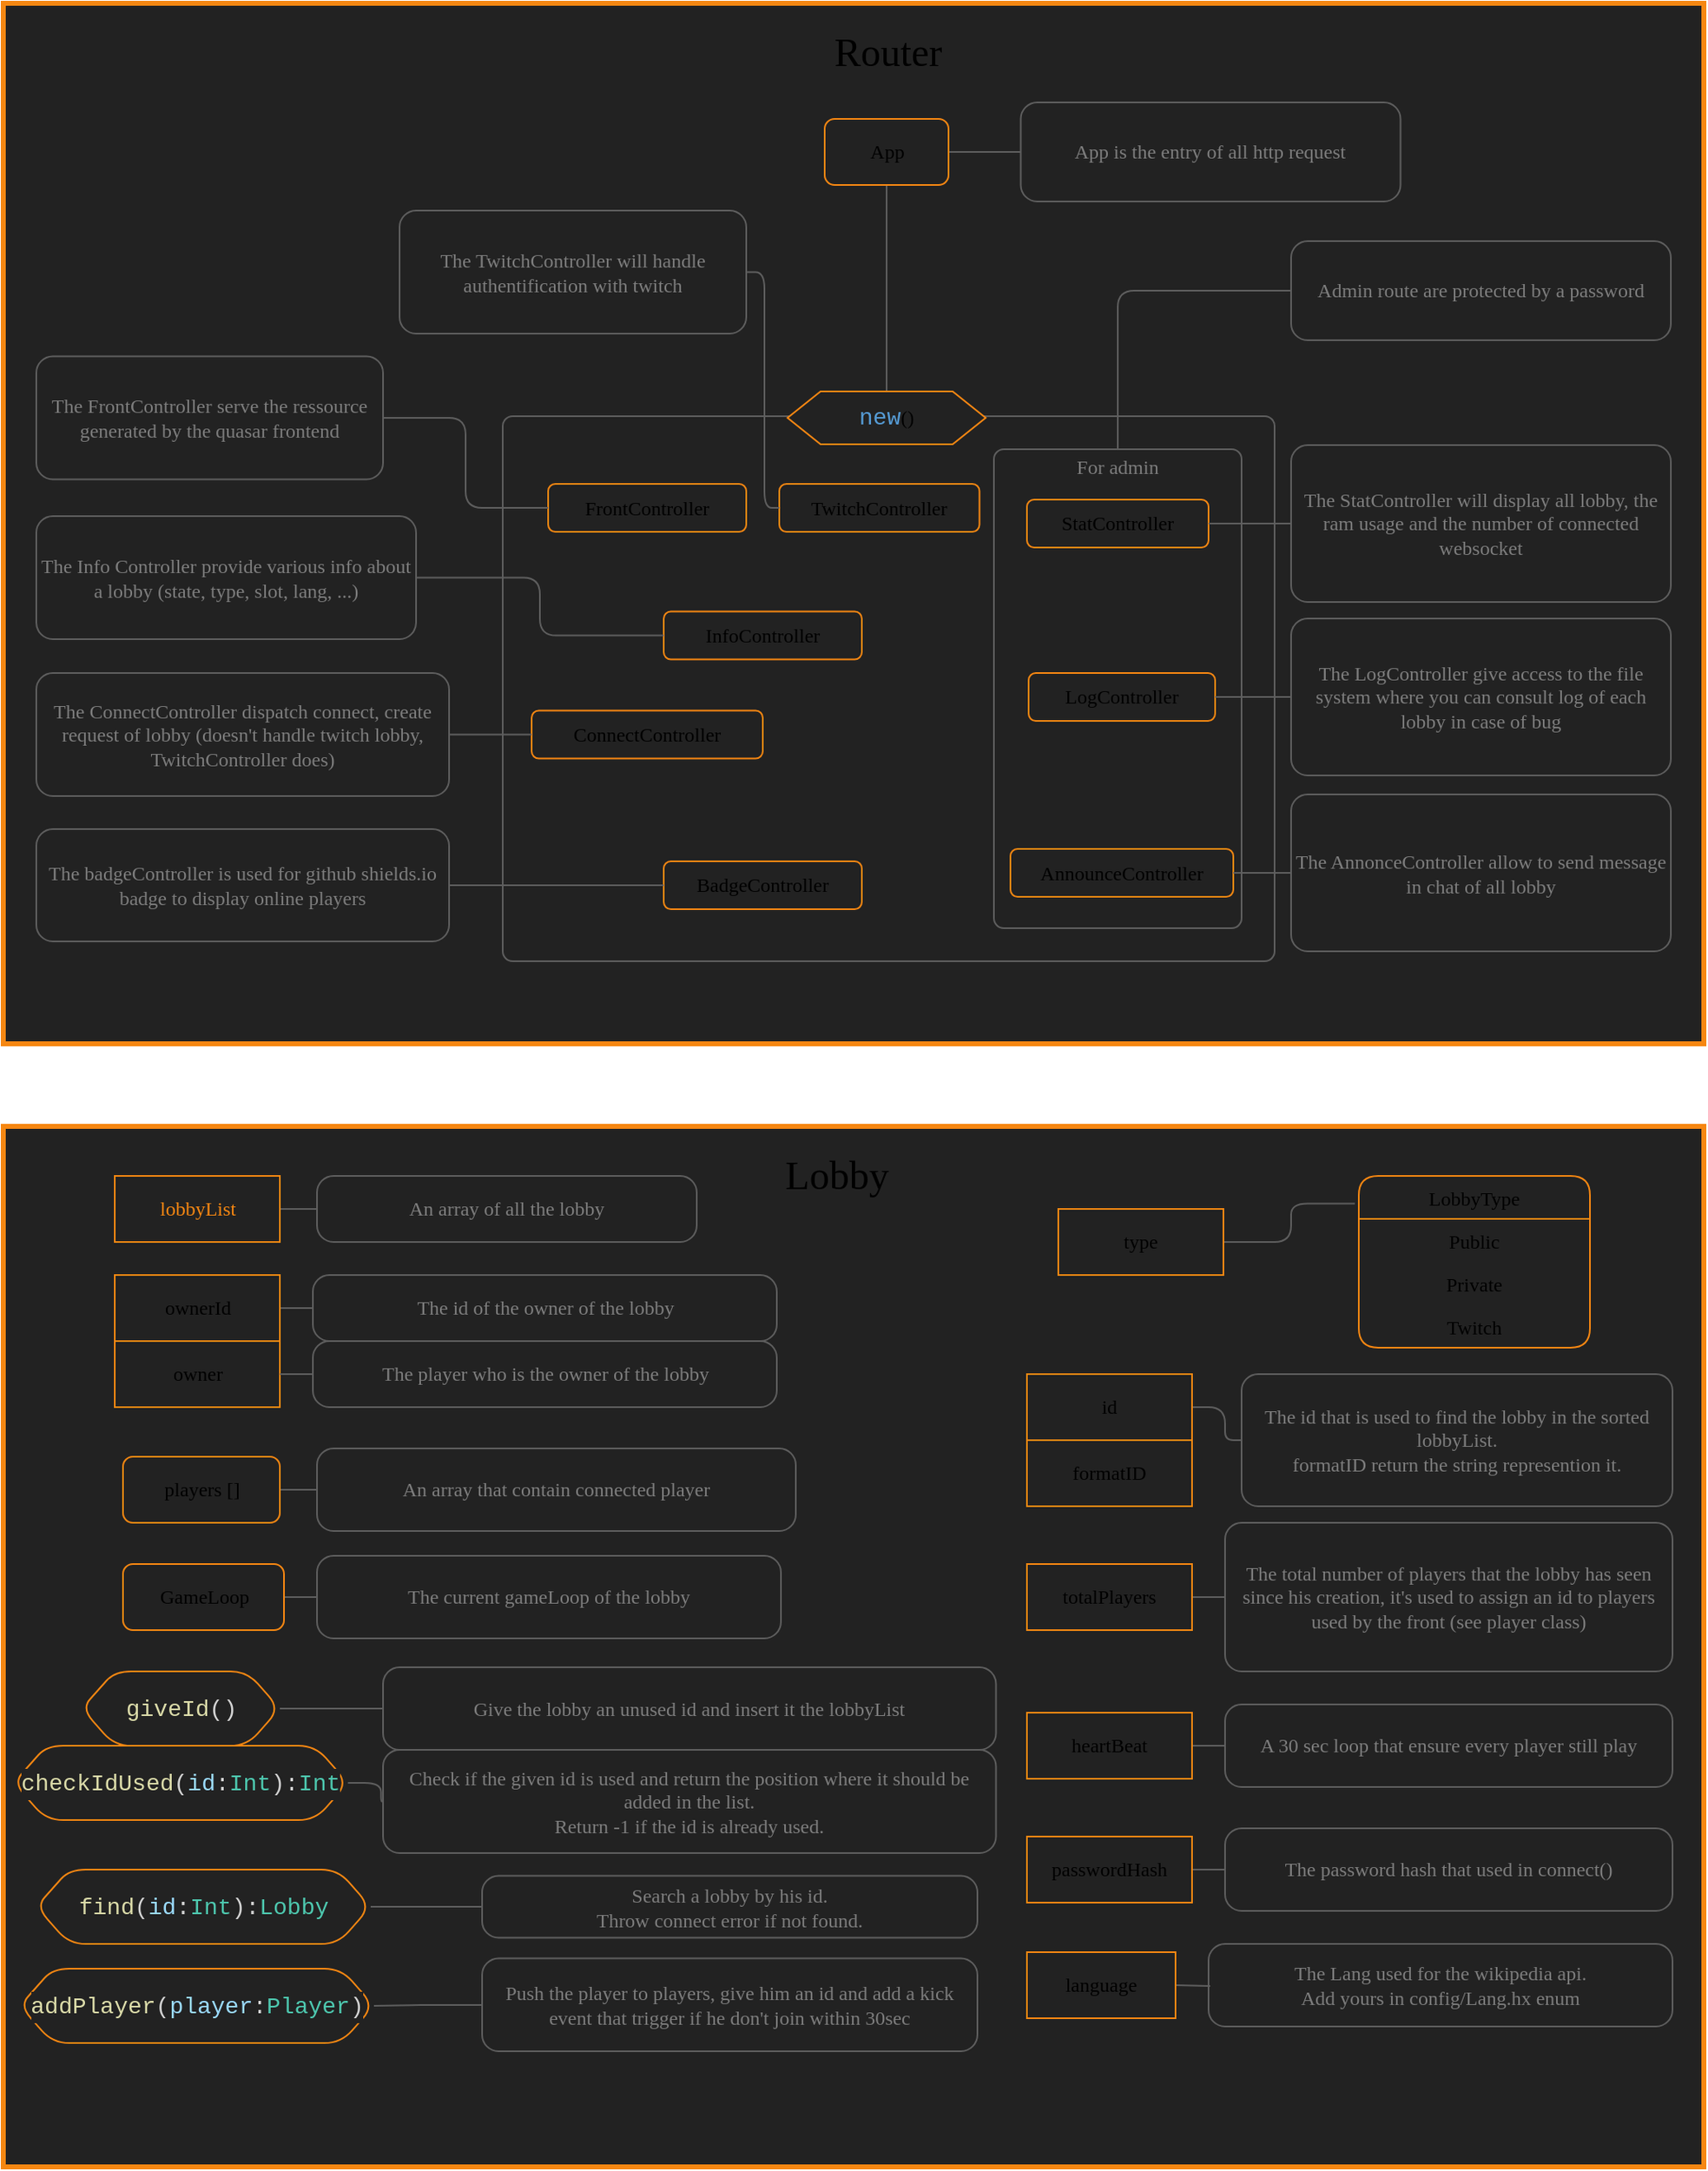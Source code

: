 <mxfile>
    <diagram id="pjzsyKu3NBpPR-54h08p" name="Page-1">
        <mxGraphModel dx="2702" dy="2285" grid="1" gridSize="10" guides="1" tooltips="1" connect="1" arrows="1" fold="1" page="1" pageScale="1" pageWidth="827" pageHeight="1169" math="0" shadow="0">
            <root>
                <mxCell id="0"/>
                <mxCell id="1" parent="0"/>
                <mxCell id="OTUqCdPUJppTRiebAdAl-3" value="" style="rounded=0;whiteSpace=wrap;html=1;fillColor=#222222;strokeColor=#f68712;shadow=0;glass=0;strokeWidth=3;fontFamily=Source Code Pro;fontSource=https%3A%2F%2Ffonts.googleapis.com%2Fcss%3Ffamily%3DSource%2BCode%2BPro;" parent="1" vertex="1">
                    <mxGeometry x="340" y="-1120" width="1030" height="630" as="geometry"/>
                </mxCell>
                <mxCell id="OTUqCdPUJppTRiebAdAl-6" value="&lt;font style=&quot;font-size: 24px&quot;&gt;Router&lt;/font&gt;" style="text;html=1;strokeColor=none;fillColor=none;align=center;verticalAlign=middle;whiteSpace=wrap;rounded=0;fontFamily=Source Code Pro;fontSource=https%3A%2F%2Ffonts.googleapis.com%2Fcss%3Ffamily%3DSource%2BCode%2BPro;" parent="1" vertex="1">
                    <mxGeometry x="856.25" y="-1100" width="40" height="20" as="geometry"/>
                </mxCell>
                <mxCell id="OTUqCdPUJppTRiebAdAl-53" style="edgeStyle=orthogonalEdgeStyle;rounded=0;orthogonalLoop=1;jettySize=auto;html=1;exitX=1;exitY=0.5;exitDx=0;exitDy=0;entryX=0;entryY=0.5;entryDx=0;entryDy=0;endArrow=none;endFill=0;strokeColor=#5E5E5E;fontFamily=Source Code Pro;fontSource=https%3A%2F%2Ffonts.googleapis.com%2Fcss%3Ffamily%3DSource%2BCode%2BPro;" parent="1" source="OTUqCdPUJppTRiebAdAl-8" target="OTUqCdPUJppTRiebAdAl-51" edge="1">
                    <mxGeometry relative="1" as="geometry"/>
                </mxCell>
                <mxCell id="OTUqCdPUJppTRiebAdAl-85" style="edgeStyle=orthogonalEdgeStyle;rounded=0;orthogonalLoop=1;jettySize=auto;html=1;entryX=0.5;entryY=0;entryDx=0;entryDy=0;fontFamily=Source Code Pro;fontSource=https%3A%2F%2Ffonts.googleapis.com%2Fcss%3Ffamily%3DSource%2BCode%2BPro;endArrow=none;endFill=0;strokeColor=#5E5E5E;" parent="1" source="OTUqCdPUJppTRiebAdAl-8" target="OTUqCdPUJppTRiebAdAl-50" edge="1">
                    <mxGeometry relative="1" as="geometry"/>
                </mxCell>
                <mxCell id="OTUqCdPUJppTRiebAdAl-8" value="App" style="rounded=1;whiteSpace=wrap;html=1;shadow=0;glass=0;strokeColor=#f68712;strokeWidth=1;fontFamily=Source Code Pro;fontSource=https%3A%2F%2Ffonts.googleapis.com%2Fcss%3Ffamily%3DSource%2BCode%2BPro;fillColor=none;" parent="1" vertex="1">
                    <mxGeometry x="837.5" y="-1050" width="75" height="40" as="geometry"/>
                </mxCell>
                <mxCell id="OTUqCdPUJppTRiebAdAl-51" value="&lt;font color=&quot;#7d7d7d&quot; style=&quot;font-size: 12px&quot;&gt;App is the entry of all http request&lt;/font&gt;" style="rounded=1;whiteSpace=wrap;html=1;shadow=0;glass=0;strokeWidth=1;gradientColor=none;strokeColor=#5E5E5E;fillColor=none;fontFamily=Source Code Pro;fontSource=https%3A%2F%2Ffonts.googleapis.com%2Fcss%3Ffamily%3DSource%2BCode%2BPro;absoluteArcSize=1;" parent="1" vertex="1">
                    <mxGeometry x="956.25" y="-1060" width="230" height="60" as="geometry"/>
                </mxCell>
                <mxCell id="OTUqCdPUJppTRiebAdAl-55" value="" style="rounded=1;whiteSpace=wrap;html=1;shadow=0;glass=0;strokeColor=#5E5E5E;strokeWidth=1;fillColor=none;gradientColor=none;fontFamily=Source Code Pro;fontSource=https%3A%2F%2Ffonts.googleapis.com%2Fcss%3Ffamily%3DSource%2BCode%2BPro;arcSize=12;absoluteArcSize=1;" parent="1" vertex="1">
                    <mxGeometry x="642.5" y="-870" width="467.5" height="330" as="geometry"/>
                </mxCell>
                <mxCell id="OTUqCdPUJppTRiebAdAl-50" value="&lt;span style=&quot;color: rgb(86 , 156 , 214) ; font-family: &amp;#34;consolas&amp;#34; , &amp;#34;courier new&amp;#34; , monospace ; font-size: 14px&quot;&gt;new&lt;/span&gt;()" style="shape=hexagon;perimeter=hexagonPerimeter2;whiteSpace=wrap;html=1;fixedSize=1;rounded=0;shadow=0;glass=0;strokeColor=#f68712;strokeWidth=1;gradientColor=none;fontFamily=Source Code Pro;fontSource=https%3A%2F%2Ffonts.googleapis.com%2Fcss%3Ffamily%3DSource%2BCode%2BPro;fillColor=#222;" parent="1" vertex="1">
                    <mxGeometry x="815" y="-885" width="120" height="32" as="geometry"/>
                </mxCell>
                <mxCell id="OTUqCdPUJppTRiebAdAl-56" value="" style="rounded=1;whiteSpace=wrap;html=1;shadow=0;glass=0;strokeColor=#5E5E5E;strokeWidth=1;fillColor=none;gradientColor=none;fontFamily=Source Code Pro;fontSource=https%3A%2F%2Ffonts.googleapis.com%2Fcss%3Ffamily%3DSource%2BCode%2BPro;absoluteArcSize=1;arcSize=12;" parent="1" vertex="1">
                    <mxGeometry x="940" y="-850" width="150" height="290" as="geometry"/>
                </mxCell>
                <mxCell id="OTUqCdPUJppTRiebAdAl-57" value="&lt;font color=&quot;#7d7d7d&quot;&gt;For admin&lt;/font&gt;" style="text;html=1;strokeColor=none;fillColor=none;align=center;verticalAlign=middle;whiteSpace=wrap;rounded=0;shadow=0;glass=0;fontFamily=Source Code Pro;fontSource=https%3A%2F%2Ffonts.googleapis.com%2Fcss%3Ffamily%3DSource%2BCode%2BPro;" parent="1" vertex="1">
                    <mxGeometry x="980" y="-849" width="70" height="20" as="geometry"/>
                </mxCell>
                <mxCell id="OTUqCdPUJppTRiebAdAl-58" value="StatController" style="rounded=1;whiteSpace=wrap;html=1;shadow=0;glass=0;strokeColor=#f68712;strokeWidth=1;fontFamily=Source Code Pro;fontSource=https%3A%2F%2Ffonts.googleapis.com%2Fcss%3Ffamily%3DSource%2BCode%2BPro;fillColor=none;" parent="1" vertex="1">
                    <mxGeometry x="960" y="-819.5" width="110" height="29" as="geometry"/>
                </mxCell>
                <mxCell id="OTUqCdPUJppTRiebAdAl-59" value="LogController" style="rounded=1;whiteSpace=wrap;html=1;shadow=0;glass=0;strokeColor=#f68712;strokeWidth=1;fontFamily=Source Code Pro;fontSource=https%3A%2F%2Ffonts.googleapis.com%2Fcss%3Ffamily%3DSource%2BCode%2BPro;fillColor=none;" parent="1" vertex="1">
                    <mxGeometry x="961.01" y="-714.5" width="112.97" height="29" as="geometry"/>
                </mxCell>
                <mxCell id="OTUqCdPUJppTRiebAdAl-60" value="AnnounceController" style="rounded=1;whiteSpace=wrap;html=1;shadow=0;glass=0;strokeColor=#f68712;strokeWidth=1;fontFamily=Source Code Pro;fontSource=https%3A%2F%2Ffonts.googleapis.com%2Fcss%3Ffamily%3DSource%2BCode%2BPro;fillColor=none;" parent="1" vertex="1">
                    <mxGeometry x="950" y="-608" width="135" height="29" as="geometry"/>
                </mxCell>
                <mxCell id="OTUqCdPUJppTRiebAdAl-62" style="edgeStyle=orthogonalEdgeStyle;rounded=1;orthogonalLoop=1;jettySize=auto;html=1;entryX=0.5;entryY=0;entryDx=0;entryDy=0;endArrow=none;endFill=0;strokeColor=#5E5E5E;fontFamily=Source Code Pro;fontSource=https%3A%2F%2Ffonts.googleapis.com%2Fcss%3Ffamily%3DSource%2BCode%2BPro;" parent="1" source="OTUqCdPUJppTRiebAdAl-61" target="OTUqCdPUJppTRiebAdAl-56" edge="1">
                    <mxGeometry relative="1" as="geometry"/>
                </mxCell>
                <mxCell id="OTUqCdPUJppTRiebAdAl-61" value="&lt;font color=&quot;#7d7d7d&quot; style=&quot;font-size: 12px&quot; data-font-src=&quot;https://fonts.googleapis.com/css?family=Source+Code+Pro&quot;&gt;Admin route are protected by a password&lt;/font&gt;" style="rounded=1;whiteSpace=wrap;html=1;shadow=0;glass=0;strokeWidth=1;gradientColor=none;strokeColor=#5E5E5E;fillColor=none;fontFamily=Source Code Pro;fontSource=https%3A%2F%2Ffonts.googleapis.com%2Fcss%3Ffamily%3DSource%2BCode%2BPro;absoluteArcSize=1;" parent="1" vertex="1">
                    <mxGeometry x="1120" y="-976" width="230" height="60" as="geometry"/>
                </mxCell>
                <mxCell id="OTUqCdPUJppTRiebAdAl-64" style="edgeStyle=orthogonalEdgeStyle;rounded=0;orthogonalLoop=1;jettySize=auto;html=1;entryX=1;entryY=0.5;entryDx=0;entryDy=0;endArrow=none;endFill=0;strokeColor=#5E5E5E;fontFamily=Source Code Pro;fontSource=https%3A%2F%2Ffonts.googleapis.com%2Fcss%3Ffamily%3DSource%2BCode%2BPro;" parent="1" source="OTUqCdPUJppTRiebAdAl-63" target="OTUqCdPUJppTRiebAdAl-58" edge="1">
                    <mxGeometry relative="1" as="geometry"/>
                </mxCell>
                <mxCell id="OTUqCdPUJppTRiebAdAl-63" value="&lt;font color=&quot;#7d7d7d&quot; style=&quot;font-size: 12px&quot;&gt;The StatController will display all lobby, the ram usage and the number of connected websocket&lt;/font&gt;" style="rounded=1;whiteSpace=wrap;html=1;shadow=0;glass=0;strokeWidth=1;gradientColor=none;strokeColor=#5E5E5E;fillColor=none;perimeterSpacing=0;sketch=0;fontFamily=Source Code Pro;fontSource=https%3A%2F%2Ffonts.googleapis.com%2Fcss%3Ffamily%3DSource%2BCode%2BPro;absoluteArcSize=1;" parent="1" vertex="1">
                    <mxGeometry x="1120" y="-852.5" width="230" height="95" as="geometry"/>
                </mxCell>
                <mxCell id="OTUqCdPUJppTRiebAdAl-66" style="edgeStyle=orthogonalEdgeStyle;rounded=0;orthogonalLoop=1;jettySize=auto;html=1;entryX=1;entryY=0.5;entryDx=0;entryDy=0;endArrow=none;endFill=0;strokeColor=#5E5E5E;fontFamily=Source Code Pro;fontSource=https%3A%2F%2Ffonts.googleapis.com%2Fcss%3Ffamily%3DSource%2BCode%2BPro;" parent="1" source="OTUqCdPUJppTRiebAdAl-65" target="OTUqCdPUJppTRiebAdAl-59" edge="1">
                    <mxGeometry relative="1" as="geometry"/>
                </mxCell>
                <mxCell id="OTUqCdPUJppTRiebAdAl-65" value="&lt;font color=&quot;#7d7d7d&quot; style=&quot;font-size: 12px&quot;&gt;The LogController give access to the file system where you can consult log of each lobby in case of bug&lt;/font&gt;" style="rounded=1;whiteSpace=wrap;html=1;shadow=0;glass=0;strokeWidth=1;gradientColor=none;strokeColor=#5E5E5E;fillColor=none;fontFamily=Source Code Pro;fontSource=https%3A%2F%2Ffonts.googleapis.com%2Fcss%3Ffamily%3DSource%2BCode%2BPro;absoluteArcSize=1;" parent="1" vertex="1">
                    <mxGeometry x="1120" y="-747.5" width="230" height="95" as="geometry"/>
                </mxCell>
                <mxCell id="OTUqCdPUJppTRiebAdAl-68" style="edgeStyle=orthogonalEdgeStyle;rounded=0;orthogonalLoop=1;jettySize=auto;html=1;entryX=1;entryY=0.5;entryDx=0;entryDy=0;endArrow=none;endFill=0;strokeColor=#5E5E5E;fontFamily=Source Code Pro;fontSource=https%3A%2F%2Ffonts.googleapis.com%2Fcss%3Ffamily%3DSource%2BCode%2BPro;" parent="1" source="OTUqCdPUJppTRiebAdAl-67" target="OTUqCdPUJppTRiebAdAl-60" edge="1">
                    <mxGeometry relative="1" as="geometry"/>
                </mxCell>
                <mxCell id="OTUqCdPUJppTRiebAdAl-67" value="&lt;font color=&quot;#7d7d7d&quot; style=&quot;font-size: 12px&quot;&gt;The AnnonceController allow to send message in chat of all lobby&lt;/font&gt;" style="rounded=1;whiteSpace=wrap;html=1;shadow=0;glass=0;strokeWidth=1;gradientColor=none;strokeColor=#5E5E5E;fillColor=none;fontFamily=Source Code Pro;fontSource=https%3A%2F%2Ffonts.googleapis.com%2Fcss%3Ffamily%3DSource%2BCode%2BPro;absoluteArcSize=1;" parent="1" vertex="1">
                    <mxGeometry x="1120" y="-641" width="230" height="95" as="geometry"/>
                </mxCell>
                <mxCell id="OTUqCdPUJppTRiebAdAl-69" value="TwitchController" style="rounded=1;whiteSpace=wrap;html=1;shadow=0;glass=0;strokeColor=#f68712;strokeWidth=1;fontFamily=Source Code Pro;fontSource=https%3A%2F%2Ffonts.googleapis.com%2Fcss%3Ffamily%3DSource%2BCode%2BPro;fillColor=none;" parent="1" vertex="1">
                    <mxGeometry x="810" y="-829" width="121.25" height="29" as="geometry"/>
                </mxCell>
                <mxCell id="OTUqCdPUJppTRiebAdAl-70" value="FrontController" style="rounded=1;whiteSpace=wrap;html=1;shadow=0;glass=0;strokeColor=#f68712;strokeWidth=1;fontFamily=Source Code Pro;fontSource=https%3A%2F%2Ffonts.googleapis.com%2Fcss%3Ffamily%3DSource%2BCode%2BPro;fillColor=none;" parent="1" vertex="1">
                    <mxGeometry x="670" y="-829" width="120" height="29" as="geometry"/>
                </mxCell>
                <mxCell id="OTUqCdPUJppTRiebAdAl-71" value="InfoController" style="rounded=1;whiteSpace=wrap;html=1;shadow=0;glass=0;strokeColor=#f68712;strokeWidth=1;fontFamily=Source Code Pro;fontSource=https%3A%2F%2Ffonts.googleapis.com%2Fcss%3Ffamily%3DSource%2BCode%2BPro;fillColor=none;" parent="1" vertex="1">
                    <mxGeometry x="740" y="-751.75" width="120" height="29" as="geometry"/>
                </mxCell>
                <mxCell id="OTUqCdPUJppTRiebAdAl-72" value="ConnectController" style="rounded=1;whiteSpace=wrap;html=1;shadow=0;glass=0;strokeColor=#f68712;strokeWidth=1;fontFamily=Source Code Pro;fontSource=https%3A%2F%2Ffonts.googleapis.com%2Fcss%3Ffamily%3DSource%2BCode%2BPro;fillColor=none;" parent="1" vertex="1">
                    <mxGeometry x="660" y="-691.75" width="140" height="29" as="geometry"/>
                </mxCell>
                <mxCell id="OTUqCdPUJppTRiebAdAl-73" value="BadgeController" style="rounded=1;whiteSpace=wrap;html=1;shadow=0;glass=0;strokeColor=#f68712;strokeWidth=1;fontFamily=Source Code Pro;fontSource=https%3A%2F%2Ffonts.googleapis.com%2Fcss%3Ffamily%3DSource%2BCode%2BPro;fillColor=none;" parent="1" vertex="1">
                    <mxGeometry x="740" y="-600.5" width="120" height="29" as="geometry"/>
                </mxCell>
                <mxCell id="OTUqCdPUJppTRiebAdAl-75" style="edgeStyle=orthogonalEdgeStyle;rounded=1;orthogonalLoop=1;jettySize=auto;html=1;entryX=0;entryY=0.5;entryDx=0;entryDy=0;endArrow=none;endFill=0;strokeColor=#5E5E5E;fontFamily=Source Code Pro;fontSource=https%3A%2F%2Ffonts.googleapis.com%2Fcss%3Ffamily%3DSource%2BCode%2BPro;" parent="1" source="OTUqCdPUJppTRiebAdAl-74" target="OTUqCdPUJppTRiebAdAl-69" edge="1">
                    <mxGeometry relative="1" as="geometry">
                        <Array as="points">
                            <mxPoint x="801" y="-957"/>
                            <mxPoint x="801" y="-814"/>
                        </Array>
                    </mxGeometry>
                </mxCell>
                <mxCell id="OTUqCdPUJppTRiebAdAl-74" value="&lt;font color=&quot;#7d7d7d&quot; style=&quot;font-size: 12px&quot;&gt;The TwitchController will handle authentification with twitch&lt;/font&gt;" style="rounded=1;whiteSpace=wrap;html=1;shadow=0;glass=0;strokeWidth=1;gradientColor=none;strokeColor=#5E5E5E;fillColor=none;fontFamily=Source Code Pro;fontSource=https%3A%2F%2Ffonts.googleapis.com%2Fcss%3Ffamily%3DSource%2BCode%2BPro;absoluteArcSize=1;" parent="1" vertex="1">
                    <mxGeometry x="580" y="-994.5" width="210" height="74.5" as="geometry"/>
                </mxCell>
                <mxCell id="OTUqCdPUJppTRiebAdAl-77" style="edgeStyle=orthogonalEdgeStyle;rounded=1;orthogonalLoop=1;jettySize=auto;html=1;entryX=0;entryY=0.5;entryDx=0;entryDy=0;endArrow=none;endFill=0;strokeColor=#5E5E5E;fontFamily=Source Code Pro;fontSource=https%3A%2F%2Ffonts.googleapis.com%2Fcss%3Ffamily%3DSource%2BCode%2BPro;" parent="1" source="OTUqCdPUJppTRiebAdAl-76" target="OTUqCdPUJppTRiebAdAl-70" edge="1">
                    <mxGeometry relative="1" as="geometry"/>
                </mxCell>
                <mxCell id="OTUqCdPUJppTRiebAdAl-76" value="&lt;font color=&quot;#7d7d7d&quot; style=&quot;font-size: 12px&quot;&gt;The FrontController serve the ressource generated by the quasar frontend&lt;/font&gt;" style="rounded=1;whiteSpace=wrap;html=1;shadow=0;glass=0;strokeWidth=1;gradientColor=none;strokeColor=#5E5E5E;fillColor=none;fontFamily=Source Code Pro;fontSource=https%3A%2F%2Ffonts.googleapis.com%2Fcss%3Ffamily%3DSource%2BCode%2BPro;absoluteArcSize=1;" parent="1" vertex="1">
                    <mxGeometry x="360" y="-906.25" width="210" height="74.5" as="geometry"/>
                </mxCell>
                <mxCell id="OTUqCdPUJppTRiebAdAl-80" style="edgeStyle=orthogonalEdgeStyle;rounded=1;orthogonalLoop=1;jettySize=auto;html=1;entryX=0;entryY=0.5;entryDx=0;entryDy=0;fontFamily=Source Code Pro;fontSource=https%3A%2F%2Ffonts.googleapis.com%2Fcss%3Ffamily%3DSource%2BCode%2BPro;endArrow=none;endFill=0;strokeColor=#5E5E5E;" parent="1" source="OTUqCdPUJppTRiebAdAl-79" target="OTUqCdPUJppTRiebAdAl-71" edge="1">
                    <mxGeometry relative="1" as="geometry"/>
                </mxCell>
                <mxCell id="OTUqCdPUJppTRiebAdAl-79" value="&lt;font color=&quot;#7d7d7d&quot;&gt;The Info Controller provide various info about a lobby (state, type, slot, lang, ...)&lt;/font&gt;" style="rounded=1;whiteSpace=wrap;html=1;shadow=0;glass=0;strokeWidth=1;gradientColor=none;strokeColor=#5E5E5E;fillColor=none;fontFamily=Source Code Pro;fontSource=https%3A%2F%2Ffonts.googleapis.com%2Fcss%3Ffamily%3DSource%2BCode%2BPro;absoluteArcSize=1;" parent="1" vertex="1">
                    <mxGeometry x="360" y="-809.5" width="230" height="74.5" as="geometry"/>
                </mxCell>
                <mxCell id="OTUqCdPUJppTRiebAdAl-82" style="edgeStyle=orthogonalEdgeStyle;rounded=0;orthogonalLoop=1;jettySize=auto;html=1;entryX=0;entryY=0.5;entryDx=0;entryDy=0;fontFamily=Source Code Pro;fontSource=https%3A%2F%2Ffonts.googleapis.com%2Fcss%3Ffamily%3DSource%2BCode%2BPro;endArrow=none;endFill=0;strokeColor=#5E5E5E;" parent="1" source="OTUqCdPUJppTRiebAdAl-81" target="OTUqCdPUJppTRiebAdAl-72" edge="1">
                    <mxGeometry relative="1" as="geometry"/>
                </mxCell>
                <mxCell id="OTUqCdPUJppTRiebAdAl-81" value="&lt;font color=&quot;#7d7d7d&quot;&gt;The ConnectController dispatch connect, create request of lobby (doesn't handle twitch lobby,&lt;br&gt;TwitchController does)&lt;/font&gt;" style="rounded=1;whiteSpace=wrap;html=1;shadow=0;glass=0;strokeWidth=1;gradientColor=none;strokeColor=#5E5E5E;fillColor=none;fontFamily=Source Code Pro;fontSource=https%3A%2F%2Ffonts.googleapis.com%2Fcss%3Ffamily%3DSource%2BCode%2BPro;absoluteArcSize=1;" parent="1" vertex="1">
                    <mxGeometry x="360" y="-714.5" width="250" height="74.5" as="geometry"/>
                </mxCell>
                <mxCell id="OTUqCdPUJppTRiebAdAl-84" style="edgeStyle=orthogonalEdgeStyle;rounded=0;orthogonalLoop=1;jettySize=auto;html=1;entryX=0;entryY=0.5;entryDx=0;entryDy=0;fontFamily=Source Code Pro;fontSource=https%3A%2F%2Ffonts.googleapis.com%2Fcss%3Ffamily%3DSource%2BCode%2BPro;endArrow=none;endFill=0;strokeColor=#5E5E5E;" parent="1" source="OTUqCdPUJppTRiebAdAl-83" target="OTUqCdPUJppTRiebAdAl-73" edge="1">
                    <mxGeometry relative="1" as="geometry"/>
                </mxCell>
                <mxCell id="OTUqCdPUJppTRiebAdAl-83" value="&lt;font color=&quot;#7d7d7d&quot;&gt;The badgeController is used for github shields.io badge to display online players&lt;/font&gt;" style="rounded=1;whiteSpace=wrap;html=1;shadow=0;glass=0;strokeWidth=1;gradientColor=none;strokeColor=#5E5E5E;fillColor=none;fontFamily=Source Code Pro;fontSource=https%3A%2F%2Ffonts.googleapis.com%2Fcss%3Ffamily%3DSource%2BCode%2BPro;absoluteArcSize=1;" parent="1" vertex="1">
                    <mxGeometry x="360" y="-620" width="250" height="68" as="geometry"/>
                </mxCell>
                <mxCell id="3" value="" style="rounded=0;whiteSpace=wrap;html=1;fillColor=#222222;strokeColor=#f68712;shadow=0;glass=0;strokeWidth=3;fontFamily=Source Code Pro;fontSource=https%3A%2F%2Ffonts.googleapis.com%2Fcss%3Ffamily%3DSource%2BCode%2BPro;" vertex="1" parent="1">
                    <mxGeometry x="340" y="-440" width="1030" height="630" as="geometry"/>
                </mxCell>
                <mxCell id="4" value="&lt;font style=&quot;font-size: 24px&quot;&gt;Lobby&lt;/font&gt;" style="text;html=1;strokeColor=none;fillColor=none;align=center;verticalAlign=middle;whiteSpace=wrap;rounded=0;fontFamily=Source Code Pro;fontSource=https%3A%2F%2Ffonts.googleapis.com%2Fcss%3Ffamily%3DSource%2BCode%2BPro;" vertex="1" parent="1">
                    <mxGeometry x="825" y="-420" width="40" height="20" as="geometry"/>
                </mxCell>
                <mxCell id="16" style="edgeStyle=orthogonalEdgeStyle;rounded=1;orthogonalLoop=1;jettySize=auto;html=1;exitX=1;exitY=0.5;exitDx=0;exitDy=0;entryX=-0.017;entryY=0.161;entryDx=0;entryDy=0;fontFamily=Source Code Pro;fontSource=https%3A%2F%2Ffonts.googleapis.com%2Fcss%3Ffamily%3DSource%2BCode%2BPro;entryPerimeter=0;endArrow=none;endFill=0;strokeColor=#5E5E5E;" edge="1" parent="1" source="6" target="11">
                    <mxGeometry relative="1" as="geometry"/>
                </mxCell>
                <mxCell id="6" value="type" style="rounded=0;whiteSpace=wrap;html=1;shadow=0;glass=0;strokeColor=#f68712;strokeWidth=1;fontFamily=Source Code Pro;fontSource=https%3A%2F%2Ffonts.googleapis.com%2Fcss%3Ffamily%3DSource%2BCode%2BPro;fillColor=none;" vertex="1" parent="1">
                    <mxGeometry x="979" y="-390" width="100" height="40" as="geometry"/>
                </mxCell>
                <mxCell id="46" value="" style="edgeStyle=orthogonalEdgeStyle;rounded=1;orthogonalLoop=1;jettySize=auto;html=1;fontFamily=Source Code Pro;fontSource=https%3A%2F%2Ffonts.googleapis.com%2Fcss%3Ffamily%3DSource%2BCode%2BPro;endArrow=none;endFill=0;strokeColor=#5E5E5E;" edge="1" parent="1" source="7" target="45">
                    <mxGeometry relative="1" as="geometry"/>
                </mxCell>
                <mxCell id="7" value="GameLoop" style="rounded=1;whiteSpace=wrap;html=1;shadow=0;glass=0;strokeColor=#f68712;strokeWidth=1;fontFamily=Source Code Pro;fontSource=https%3A%2F%2Ffonts.googleapis.com%2Fcss%3Ffamily%3DSource%2BCode%2BPro;fillColor=none;" vertex="1" parent="1">
                    <mxGeometry x="412.5" y="-175" width="97.5" height="40" as="geometry"/>
                </mxCell>
                <mxCell id="20" style="edgeStyle=orthogonalEdgeStyle;rounded=1;orthogonalLoop=1;jettySize=auto;html=1;entryX=0;entryY=0.5;entryDx=0;entryDy=0;fontFamily=Source Code Pro;fontSource=https%3A%2F%2Ffonts.googleapis.com%2Fcss%3Ffamily%3DSource%2BCode%2BPro;endArrow=none;endFill=0;strokeColor=#5E5E5E;" edge="1" parent="1" source="8" target="19">
                    <mxGeometry relative="1" as="geometry"/>
                </mxCell>
                <mxCell id="8" value="totalPlayers" style="rounded=0;whiteSpace=wrap;html=1;shadow=0;glass=0;strokeColor=#f68712;strokeWidth=1;fontFamily=Source Code Pro;fontSource=https%3A%2F%2Ffonts.googleapis.com%2Fcss%3Ffamily%3DSource%2BCode%2BPro;fillColor=none;" vertex="1" parent="1">
                    <mxGeometry x="960" y="-175" width="100" height="40" as="geometry"/>
                </mxCell>
                <mxCell id="22" style="edgeStyle=orthogonalEdgeStyle;rounded=1;orthogonalLoop=1;jettySize=auto;html=1;entryX=0;entryY=0.5;entryDx=0;entryDy=0;fontFamily=Source Code Pro;fontSource=https%3A%2F%2Ffonts.googleapis.com%2Fcss%3Ffamily%3DSource%2BCode%2BPro;endArrow=none;endFill=0;strokeColor=#5E5E5E;" edge="1" parent="1" source="9" target="21">
                    <mxGeometry relative="1" as="geometry"/>
                </mxCell>
                <mxCell id="9" value="heartBeat" style="rounded=0;whiteSpace=wrap;html=1;shadow=0;glass=0;strokeColor=#f68712;strokeWidth=1;fontFamily=Source Code Pro;fontSource=https%3A%2F%2Ffonts.googleapis.com%2Fcss%3Ffamily%3DSource%2BCode%2BPro;fillColor=none;" vertex="1" parent="1">
                    <mxGeometry x="960" y="-85" width="100" height="40" as="geometry"/>
                </mxCell>
                <mxCell id="18" style="edgeStyle=orthogonalEdgeStyle;rounded=1;orthogonalLoop=1;jettySize=auto;html=1;entryX=0;entryY=0.5;entryDx=0;entryDy=0;fontFamily=Source Code Pro;fontSource=https%3A%2F%2Ffonts.googleapis.com%2Fcss%3Ffamily%3DSource%2BCode%2BPro;endArrow=none;endFill=0;strokeColor=#5E5E5E;" edge="1" parent="1" source="10" target="17">
                    <mxGeometry relative="1" as="geometry"/>
                </mxCell>
                <mxCell id="10" value="id" style="rounded=0;whiteSpace=wrap;html=1;shadow=0;glass=0;strokeColor=#f68712;strokeWidth=1;fontFamily=Source Code Pro;fontSource=https%3A%2F%2Ffonts.googleapis.com%2Fcss%3Ffamily%3DSource%2BCode%2BPro;fillColor=none;" vertex="1" parent="1">
                    <mxGeometry x="960" y="-290" width="100" height="40" as="geometry"/>
                </mxCell>
                <mxCell id="11" value="LobbyType" style="swimlane;fontStyle=0;childLayout=stackLayout;horizontal=1;startSize=26;horizontalStack=0;resizeParent=1;resizeParentMax=0;resizeLast=0;collapsible=1;marginBottom=0;rounded=1;fontFamily=Source Code Pro;fontSource=https%3A%2F%2Ffonts.googleapis.com%2Fcss%3Ffamily%3DSource%2BCode%2BPro;fillColor=#222222;swimlaneFillColor=#222222;strokeColor=#F68712;" vertex="1" parent="1">
                    <mxGeometry x="1161" y="-410" width="140" height="104" as="geometry">
                        <mxRectangle x="2251" y="-370" width="100" height="26" as="alternateBounds"/>
                    </mxGeometry>
                </mxCell>
                <mxCell id="12" value="Public" style="text;strokeColor=none;fillColor=none;align=center;verticalAlign=top;spacingLeft=4;spacingRight=4;overflow=hidden;rotatable=0;points=[[0,0.5],[1,0.5]];portConstraint=eastwest;fontFamily=Source Code Pro;fontSource=https%3A%2F%2Ffonts.googleapis.com%2Fcss%3Ffamily%3DSource%2BCode%2BPro;" vertex="1" parent="11">
                    <mxGeometry y="26" width="140" height="26" as="geometry"/>
                </mxCell>
                <mxCell id="13" value="Private" style="text;strokeColor=none;fillColor=none;align=center;verticalAlign=top;spacingLeft=4;spacingRight=4;overflow=hidden;rotatable=0;points=[[0,0.5],[1,0.5]];portConstraint=eastwest;fontFamily=Source Code Pro;fontSource=https%3A%2F%2Ffonts.googleapis.com%2Fcss%3Ffamily%3DSource%2BCode%2BPro;" vertex="1" parent="11">
                    <mxGeometry y="52" width="140" height="26" as="geometry"/>
                </mxCell>
                <mxCell id="14" value="Twitch" style="text;strokeColor=none;fillColor=none;align=center;verticalAlign=top;spacingLeft=4;spacingRight=4;overflow=hidden;rotatable=0;points=[[0,0.5],[1,0.5]];portConstraint=eastwest;fontFamily=Source Code Pro;fontSource=https%3A%2F%2Ffonts.googleapis.com%2Fcss%3Ffamily%3DSource%2BCode%2BPro;" vertex="1" parent="11">
                    <mxGeometry y="78" width="140" height="26" as="geometry"/>
                </mxCell>
                <mxCell id="17" value="&lt;font color=&quot;#7d7d7d&quot;&gt;The id that is used to find the lobby in the sorted lobbyList.&lt;br&gt;formatID return the string represention it.&lt;br&gt;&lt;/font&gt;" style="rounded=1;whiteSpace=wrap;html=1;shadow=0;glass=0;strokeWidth=1;gradientColor=none;strokeColor=#5E5E5E;fillColor=none;fontFamily=Source Code Pro;fontSource=https%3A%2F%2Ffonts.googleapis.com%2Fcss%3Ffamily%3DSource%2BCode%2BPro;absoluteArcSize=1;" vertex="1" parent="1">
                    <mxGeometry x="1090" y="-290" width="261" height="80" as="geometry"/>
                </mxCell>
                <mxCell id="19" value="&lt;font color=&quot;#7d7d7d&quot;&gt;The total number of players that the lobby has seen since his creation, it's used to assign an id to players used by the front (see player class)&lt;/font&gt;" style="rounded=1;whiteSpace=wrap;html=1;shadow=0;glass=0;strokeWidth=1;gradientColor=none;strokeColor=#5E5E5E;fillColor=none;fontFamily=Source Code Pro;fontSource=https%3A%2F%2Ffonts.googleapis.com%2Fcss%3Ffamily%3DSource%2BCode%2BPro;absoluteArcSize=1;" vertex="1" parent="1">
                    <mxGeometry x="1080" y="-200" width="271" height="90" as="geometry"/>
                </mxCell>
                <mxCell id="21" value="&lt;font color=&quot;#7d7d7d&quot;&gt;A 30 sec loop that ensure every player still play&lt;/font&gt;" style="rounded=1;whiteSpace=wrap;html=1;shadow=0;glass=0;strokeWidth=1;gradientColor=none;strokeColor=#5E5E5E;fillColor=none;fontFamily=Source Code Pro;fontSource=https%3A%2F%2Ffonts.googleapis.com%2Fcss%3Ffamily%3DSource%2BCode%2BPro;absoluteArcSize=1;" vertex="1" parent="1">
                    <mxGeometry x="1080" y="-90" width="271" height="50" as="geometry"/>
                </mxCell>
                <mxCell id="23" value="formatID" style="rounded=0;whiteSpace=wrap;html=1;shadow=0;glass=0;strokeColor=#f68712;strokeWidth=1;fontFamily=Source Code Pro;fontSource=https%3A%2F%2Ffonts.googleapis.com%2Fcss%3Ffamily%3DSource%2BCode%2BPro;fillColor=none;" vertex="1" parent="1">
                    <mxGeometry x="960" y="-250" width="100" height="40" as="geometry"/>
                </mxCell>
                <mxCell id="26" style="edgeStyle=orthogonalEdgeStyle;rounded=1;orthogonalLoop=1;jettySize=auto;html=1;entryX=0;entryY=0.5;entryDx=0;entryDy=0;fontFamily=Source Code Pro;fontSource=https%3A%2F%2Ffonts.googleapis.com%2Fcss%3Ffamily%3DSource%2BCode%2BPro;endArrow=none;endFill=0;strokeColor=#5E5E5E;" edge="1" parent="1" source="24" target="25">
                    <mxGeometry relative="1" as="geometry"/>
                </mxCell>
                <mxCell id="24" value="passwordHash" style="rounded=0;whiteSpace=wrap;html=1;shadow=0;glass=0;strokeColor=#f68712;strokeWidth=1;fontFamily=Source Code Pro;fontSource=https%3A%2F%2Ffonts.googleapis.com%2Fcss%3Ffamily%3DSource%2BCode%2BPro;fillColor=none;" vertex="1" parent="1">
                    <mxGeometry x="960" y="-10" width="100" height="40" as="geometry"/>
                </mxCell>
                <mxCell id="25" value="&lt;font color=&quot;#7d7d7d&quot;&gt;The password hash that used in connect()&lt;/font&gt;" style="rounded=1;whiteSpace=wrap;html=1;shadow=0;glass=0;strokeWidth=1;gradientColor=none;strokeColor=#5E5E5E;fillColor=none;fontFamily=Source Code Pro;fontSource=https%3A%2F%2Ffonts.googleapis.com%2Fcss%3Ffamily%3DSource%2BCode%2BPro;absoluteArcSize=1;" vertex="1" parent="1">
                    <mxGeometry x="1080" y="-15" width="271" height="50" as="geometry"/>
                </mxCell>
                <mxCell id="30" value="" style="edgeStyle=orthogonalEdgeStyle;rounded=1;orthogonalLoop=1;jettySize=auto;html=1;fontFamily=Source Code Pro;fontSource=https%3A%2F%2Ffonts.googleapis.com%2Fcss%3Ffamily%3DSource%2BCode%2BPro;endArrow=none;endFill=0;strokeColor=#5E5E5E;" edge="1" parent="1" target="28">
                    <mxGeometry relative="1" as="geometry">
                        <mxPoint x="1050" y="80" as="sourcePoint"/>
                    </mxGeometry>
                </mxCell>
                <mxCell id="28" value="&lt;font color=&quot;#7d7d7d&quot;&gt;The Lang used for the wikipedia api. &lt;br&gt;Add yours in config/Lang.hx enum&lt;br&gt;&lt;/font&gt;" style="rounded=1;whiteSpace=wrap;html=1;shadow=0;glass=0;strokeWidth=1;gradientColor=none;strokeColor=#5E5E5E;fillColor=none;fontFamily=Source Code Pro;fontSource=https%3A%2F%2Ffonts.googleapis.com%2Fcss%3Ffamily%3DSource%2BCode%2BPro;absoluteArcSize=1;" vertex="1" parent="1">
                    <mxGeometry x="1070" y="55" width="281" height="50" as="geometry"/>
                </mxCell>
                <mxCell id="31" value="language" style="rounded=0;whiteSpace=wrap;html=1;shadow=0;glass=0;strokeColor=#f68712;strokeWidth=1;fontFamily=Source Code Pro;fontSource=https%3A%2F%2Ffonts.googleapis.com%2Fcss%3Ffamily%3DSource%2BCode%2BPro;fillColor=none;" vertex="1" parent="1">
                    <mxGeometry x="960" y="60" width="90" height="40" as="geometry"/>
                </mxCell>
                <mxCell id="34" style="edgeStyle=orthogonalEdgeStyle;rounded=1;orthogonalLoop=1;jettySize=auto;html=1;entryX=0;entryY=0.5;entryDx=0;entryDy=0;fontFamily=Source Code Pro;fontSource=https%3A%2F%2Ffonts.googleapis.com%2Fcss%3Ffamily%3DSource%2BCode%2BPro;endArrow=none;endFill=0;strokeColor=#5E5E5E;" edge="1" parent="1" source="32" target="33">
                    <mxGeometry relative="1" as="geometry"/>
                </mxCell>
                <mxCell id="32" value="players []" style="rounded=1;whiteSpace=wrap;html=1;shadow=0;glass=0;strokeColor=#f68712;strokeWidth=1;fontFamily=Source Code Pro;fontSource=https%3A%2F%2Ffonts.googleapis.com%2Fcss%3Ffamily%3DSource%2BCode%2BPro;gradientColor=#ffffff;fillColor=none;" vertex="1" parent="1">
                    <mxGeometry x="412.5" y="-240" width="95" height="40" as="geometry"/>
                </mxCell>
                <mxCell id="33" value="&lt;font color=&quot;#7d7d7d&quot;&gt;An array that contain connected player&lt;br&gt;&lt;/font&gt;" style="rounded=1;whiteSpace=wrap;html=1;shadow=0;glass=0;strokeWidth=1;gradientColor=none;strokeColor=#5E5E5E;fillColor=none;fontFamily=Source Code Pro;fontSource=https%3A%2F%2Ffonts.googleapis.com%2Fcss%3Ffamily%3DSource%2BCode%2BPro;absoluteArcSize=1;" vertex="1" parent="1">
                    <mxGeometry x="530" y="-245" width="290" height="50" as="geometry"/>
                </mxCell>
                <mxCell id="37" value="owner" style="rounded=0;whiteSpace=wrap;html=1;shadow=0;glass=0;strokeColor=#f68712;strokeWidth=1;fontFamily=Source Code Pro;fontSource=https%3A%2F%2Ffonts.googleapis.com%2Fcss%3Ffamily%3DSource%2BCode%2BPro;fillColor=none;" vertex="1" parent="1">
                    <mxGeometry x="407.5" y="-310" width="100" height="40" as="geometry"/>
                </mxCell>
                <mxCell id="39" style="edgeStyle=orthogonalEdgeStyle;rounded=1;orthogonalLoop=1;jettySize=auto;html=1;entryX=1;entryY=0.5;entryDx=0;entryDy=0;fontFamily=Source Code Pro;fontSource=https%3A%2F%2Ffonts.googleapis.com%2Fcss%3Ffamily%3DSource%2BCode%2BPro;endArrow=none;endFill=0;strokeColor=#5E5E5E;" edge="1" parent="1" source="38">
                    <mxGeometry relative="1" as="geometry">
                        <mxPoint x="507.5" y="-330" as="targetPoint"/>
                    </mxGeometry>
                </mxCell>
                <mxCell id="38" value="&lt;font color=&quot;#7d7d7d&quot;&gt;The id of the owner of the lobby&lt;br&gt;&lt;/font&gt;" style="rounded=1;whiteSpace=wrap;html=1;shadow=0;glass=0;strokeWidth=1;gradientColor=none;strokeColor=#5E5E5E;fillColor=none;fontFamily=Source Code Pro;fontSource=https%3A%2F%2Ffonts.googleapis.com%2Fcss%3Ffamily%3DSource%2BCode%2BPro;absoluteArcSize=1;" vertex="1" parent="1">
                    <mxGeometry x="527.5" y="-350" width="281" height="40" as="geometry"/>
                </mxCell>
                <mxCell id="41" style="edgeStyle=orthogonalEdgeStyle;rounded=1;orthogonalLoop=1;jettySize=auto;html=1;entryX=1;entryY=0.5;entryDx=0;entryDy=0;fontFamily=Source Code Pro;fontSource=https%3A%2F%2Ffonts.googleapis.com%2Fcss%3Ffamily%3DSource%2BCode%2BPro;endArrow=none;endFill=0;strokeColor=#5E5E5E;" edge="1" parent="1" source="40" target="37">
                    <mxGeometry relative="1" as="geometry"/>
                </mxCell>
                <mxCell id="40" value="&lt;font color=&quot;#7d7d7d&quot;&gt;The player who is the owner of the lobby&lt;br&gt;&lt;/font&gt;" style="rounded=1;whiteSpace=wrap;html=1;shadow=0;glass=0;strokeWidth=1;gradientColor=none;strokeColor=#5E5E5E;fillColor=none;fontFamily=Source Code Pro;fontSource=https%3A%2F%2Ffonts.googleapis.com%2Fcss%3Ffamily%3DSource%2BCode%2BPro;absoluteArcSize=1;" vertex="1" parent="1">
                    <mxGeometry x="527.5" y="-310" width="281" height="40" as="geometry"/>
                </mxCell>
                <mxCell id="44" value="" style="edgeStyle=orthogonalEdgeStyle;rounded=1;orthogonalLoop=1;jettySize=auto;html=1;fontFamily=Source Code Pro;fontSource=https%3A%2F%2Ffonts.googleapis.com%2Fcss%3Ffamily%3DSource%2BCode%2BPro;endArrow=none;endFill=0;strokeColor=#5E5E5E;" edge="1" parent="1" source="42" target="43">
                    <mxGeometry relative="1" as="geometry"/>
                </mxCell>
                <mxCell id="42" value="&lt;font color=&quot;#f68712&quot;&gt;lobbyList&lt;/font&gt;" style="rounded=0;whiteSpace=wrap;html=1;shadow=0;glass=0;strokeColor=#f68712;strokeWidth=1;fontFamily=Source Code Pro;fontSource=https%3A%2F%2Ffonts.googleapis.com%2Fcss%3Ffamily%3DSource%2BCode%2BPro;fillColor=none;" vertex="1" parent="1">
                    <mxGeometry x="407.5" y="-410" width="100" height="40" as="geometry"/>
                </mxCell>
                <mxCell id="43" value="&lt;font color=&quot;#7d7d7d&quot;&gt;An array of all the lobby&lt;br&gt;&lt;/font&gt;" style="rounded=1;whiteSpace=wrap;html=1;shadow=0;glass=0;strokeWidth=1;gradientColor=none;strokeColor=#5E5E5E;fillColor=none;fontFamily=Source Code Pro;fontSource=https%3A%2F%2Ffonts.googleapis.com%2Fcss%3Ffamily%3DSource%2BCode%2BPro;absoluteArcSize=1;" vertex="1" parent="1">
                    <mxGeometry x="530" y="-410" width="230" height="40" as="geometry"/>
                </mxCell>
                <mxCell id="45" value="&lt;font color=&quot;#7d7d7d&quot;&gt;The current gameLoop of the lobby&lt;br&gt;&lt;/font&gt;" style="rounded=1;whiteSpace=wrap;html=1;shadow=0;glass=0;strokeWidth=1;gradientColor=none;strokeColor=#5E5E5E;fillColor=none;fontFamily=Source Code Pro;fontSource=https%3A%2F%2Ffonts.googleapis.com%2Fcss%3Ffamily%3DSource%2BCode%2BPro;absoluteArcSize=1;" vertex="1" parent="1">
                    <mxGeometry x="530" y="-180" width="281" height="50" as="geometry"/>
                </mxCell>
                <mxCell id="47" value="&lt;div style=&quot;color: rgb(212 , 212 , 212) ; font-family: &amp;#34;consolas&amp;#34; , &amp;#34;courier new&amp;#34; , monospace ; font-size: 14px ; line-height: 19px&quot;&gt;&lt;span style=&quot;color: rgb(220 , 220 , 170)&quot;&gt;giveId&lt;/span&gt;()&lt;/div&gt;" style="shape=hexagon;perimeter=hexagonPerimeter2;whiteSpace=wrap;html=1;fixedSize=1;rounded=1;labelBackgroundColor=#222222;fontFamily=Source Code Pro;fontSource=https%3A%2F%2Ffonts.googleapis.com%2Fcss%3Ffamily%3DSource%2BCode%2BPro;strokeColor=#F68712;fillColor=#222222;align=center;" vertex="1" parent="1">
                    <mxGeometry x="387.5" y="-110" width="120" height="45" as="geometry"/>
                </mxCell>
                <mxCell id="52" value="" style="edgeStyle=orthogonalEdgeStyle;rounded=1;orthogonalLoop=1;jettySize=auto;html=1;fontFamily=Source Code Pro;fontSource=https%3A%2F%2Ffonts.googleapis.com%2Fcss%3Ffamily%3DSource%2BCode%2BPro;endArrow=none;endFill=0;strokeColor=#5E5E5E;" edge="1" parent="1" source="48" target="47">
                    <mxGeometry relative="1" as="geometry"/>
                </mxCell>
                <mxCell id="48" value="&lt;font color=&quot;#7d7d7d&quot;&gt;Give the lobby an unused id and insert it the lobbyList&lt;br&gt;&lt;/font&gt;" style="rounded=1;whiteSpace=wrap;html=1;shadow=0;glass=0;strokeWidth=1;gradientColor=none;strokeColor=#5E5E5E;fillColor=none;fontFamily=Source Code Pro;fontSource=https%3A%2F%2Ffonts.googleapis.com%2Fcss%3Ffamily%3DSource%2BCode%2BPro;absoluteArcSize=1;" vertex="1" parent="1">
                    <mxGeometry x="570" y="-112.5" width="371.25" height="50" as="geometry"/>
                </mxCell>
                <mxCell id="55" value="" style="edgeStyle=orthogonalEdgeStyle;rounded=1;orthogonalLoop=1;jettySize=auto;html=1;fontFamily=Source Code Pro;fontSource=https%3A%2F%2Ffonts.googleapis.com%2Fcss%3Ffamily%3DSource%2BCode%2BPro;endArrow=none;endFill=0;strokeColor=#5E5E5E;" edge="1" parent="1" source="53" target="54">
                    <mxGeometry relative="1" as="geometry"/>
                </mxCell>
                <mxCell id="53" value="&lt;div style=&quot;color: rgb(212 , 212 , 212) ; font-family: &amp;#34;consolas&amp;#34; , &amp;#34;courier new&amp;#34; , monospace ; font-size: 14px ; line-height: 19px&quot;&gt;&lt;span style=&quot;color: rgb(220 , 220 , 170)&quot;&gt;checkIdUsed&lt;/span&gt;(&lt;span style=&quot;color: rgb(156 , 220 , 254)&quot;&gt;id&lt;/span&gt;:&lt;span style=&quot;color: rgb(78 , 201 , 176)&quot;&gt;Int&lt;/span&gt;):&lt;span style=&quot;color: rgb(78 , 201 , 176)&quot;&gt;Int&lt;/span&gt;&lt;/div&gt;" style="shape=hexagon;perimeter=hexagonPerimeter2;whiteSpace=wrap;html=1;fixedSize=1;rounded=1;labelBackgroundColor=#222222;fontFamily=Source Code Pro;fontSource=https%3A%2F%2Ffonts.googleapis.com%2Fcss%3Ffamily%3DSource%2BCode%2BPro;strokeColor=#F68712;fillColor=#222222;align=center;" vertex="1" parent="1">
                    <mxGeometry x="346.25" y="-65" width="202.5" height="45" as="geometry"/>
                </mxCell>
                <mxCell id="54" value="&lt;font color=&quot;#7d7d7d&quot;&gt;Check if the given id is used and return the position where it should be added in the list.&lt;br&gt;Return -1 if the id is already used.&lt;br&gt;&lt;/font&gt;" style="rounded=1;whiteSpace=wrap;html=1;shadow=0;glass=0;strokeWidth=1;gradientColor=none;strokeColor=#5E5E5E;fillColor=none;fontFamily=Source Code Pro;fontSource=https%3A%2F%2Ffonts.googleapis.com%2Fcss%3Ffamily%3DSource%2BCode%2BPro;absoluteArcSize=1;" vertex="1" parent="1">
                    <mxGeometry x="570" y="-62.5" width="371.25" height="62.5" as="geometry"/>
                </mxCell>
                <mxCell id="56" value="&lt;div style=&quot;color: rgb(212 , 212 , 212) ; font-family: &amp;#34;consolas&amp;#34; , &amp;#34;courier new&amp;#34; , monospace ; font-size: 14px ; line-height: 19px&quot;&gt;&lt;div style=&quot;font-family: &amp;#34;consolas&amp;#34; , &amp;#34;courier new&amp;#34; , monospace ; line-height: 19px&quot;&gt;&lt;span style=&quot;color: rgb(220 , 220 , 170)&quot;&gt;find&lt;/span&gt;(&lt;span style=&quot;color: rgb(156 , 220 , 254)&quot;&gt;id&lt;/span&gt;:&lt;span style=&quot;color: rgb(78 , 201 , 176)&quot;&gt;Int&lt;/span&gt;):&lt;span style=&quot;color: rgb(78 , 201 , 176)&quot;&gt;Lobby&lt;/span&gt;&lt;/div&gt;&lt;/div&gt;" style="shape=hexagon;perimeter=hexagonPerimeter2;whiteSpace=wrap;html=1;fixedSize=1;rounded=1;labelBackgroundColor=#222222;fontFamily=Source Code Pro;fontSource=https%3A%2F%2Ffonts.googleapis.com%2Fcss%3Ffamily%3DSource%2BCode%2BPro;strokeColor=#F68712;fillColor=#222222;align=center;" vertex="1" parent="1">
                    <mxGeometry x="360" y="10" width="202.5" height="45" as="geometry"/>
                </mxCell>
                <mxCell id="58" value="" style="edgeStyle=orthogonalEdgeStyle;rounded=1;orthogonalLoop=1;jettySize=auto;html=1;fontFamily=Source Code Pro;fontSource=https%3A%2F%2Ffonts.googleapis.com%2Fcss%3Ffamily%3DSource%2BCode%2BPro;endArrow=none;endFill=0;strokeColor=#5E5E5E;" edge="1" parent="1" source="57" target="56">
                    <mxGeometry relative="1" as="geometry"/>
                </mxCell>
                <mxCell id="57" value="&lt;font color=&quot;#7d7d7d&quot;&gt;Search a lobby by his id.&lt;br&gt;Throw connect error if not found.&lt;br&gt;&lt;/font&gt;" style="rounded=1;whiteSpace=wrap;html=1;shadow=0;glass=0;strokeWidth=1;gradientColor=none;strokeColor=#5E5E5E;fillColor=none;fontFamily=Source Code Pro;fontSource=https%3A%2F%2Ffonts.googleapis.com%2Fcss%3Ffamily%3DSource%2BCode%2BPro;absoluteArcSize=1;" vertex="1" parent="1">
                    <mxGeometry x="630" y="13.75" width="300" height="37.5" as="geometry"/>
                </mxCell>
                <mxCell id="59" value="&lt;div style=&quot;color: rgb(212 , 212 , 212) ; font-family: &amp;#34;consolas&amp;#34; , &amp;#34;courier new&amp;#34; , monospace ; font-size: 14px ; line-height: 19px&quot;&gt;&lt;div style=&quot;font-family: &amp;#34;consolas&amp;#34; , &amp;#34;courier new&amp;#34; , monospace ; line-height: 19px&quot;&gt;&lt;div style=&quot;font-family: &amp;#34;consolas&amp;#34; , &amp;#34;courier new&amp;#34; , monospace ; line-height: 19px&quot;&gt;&lt;span style=&quot;color: rgb(220 , 220 , 170)&quot;&gt;addPlayer&lt;/span&gt;(&lt;span style=&quot;color: rgb(156 , 220 , 254)&quot;&gt;player&lt;/span&gt;:&lt;span style=&quot;color: rgb(78 , 201 , 176)&quot;&gt;Player&lt;/span&gt;)&lt;/div&gt;&lt;/div&gt;&lt;/div&gt;" style="shape=hexagon;perimeter=hexagonPerimeter2;whiteSpace=wrap;html=1;fixedSize=1;rounded=1;labelBackgroundColor=#222222;fontFamily=Source Code Pro;fontSource=https%3A%2F%2Ffonts.googleapis.com%2Fcss%3Ffamily%3DSource%2BCode%2BPro;strokeColor=#F68712;fillColor=#222222;align=center;" vertex="1" parent="1">
                    <mxGeometry x="350" y="70" width="214.5" height="45" as="geometry"/>
                </mxCell>
                <mxCell id="62" value="" style="edgeStyle=orthogonalEdgeStyle;rounded=1;orthogonalLoop=1;jettySize=auto;html=1;fontFamily=Source Code Pro;fontSource=https%3A%2F%2Ffonts.googleapis.com%2Fcss%3Ffamily%3DSource%2BCode%2BPro;endArrow=none;endFill=0;strokeColor=#5E5E5E;" edge="1" parent="1" source="60" target="59">
                    <mxGeometry relative="1" as="geometry"/>
                </mxCell>
                <mxCell id="60" value="&lt;font color=&quot;#7d7d7d&quot;&gt;Push the player to players, give him an id and add a kick event that trigger if he don't join within 30sec&lt;br&gt;&lt;/font&gt;" style="rounded=1;whiteSpace=wrap;html=1;shadow=0;glass=0;strokeWidth=1;gradientColor=none;strokeColor=#5E5E5E;fillColor=none;fontFamily=Source Code Pro;fontSource=https%3A%2F%2Ffonts.googleapis.com%2Fcss%3Ffamily%3DSource%2BCode%2BPro;absoluteArcSize=1;" vertex="1" parent="1">
                    <mxGeometry x="630" y="63.75" width="300" height="56.25" as="geometry"/>
                </mxCell>
                <mxCell id="65" value="ownerId" style="rounded=0;whiteSpace=wrap;html=1;shadow=0;glass=0;strokeColor=#f68712;strokeWidth=1;fontFamily=Source Code Pro;fontSource=https%3A%2F%2Ffonts.googleapis.com%2Fcss%3Ffamily%3DSource%2BCode%2BPro;fillColor=none;" vertex="1" parent="1">
                    <mxGeometry x="407.5" y="-350" width="100" height="40" as="geometry"/>
                </mxCell>
            </root>
        </mxGraphModel>
    </diagram>
</mxfile>